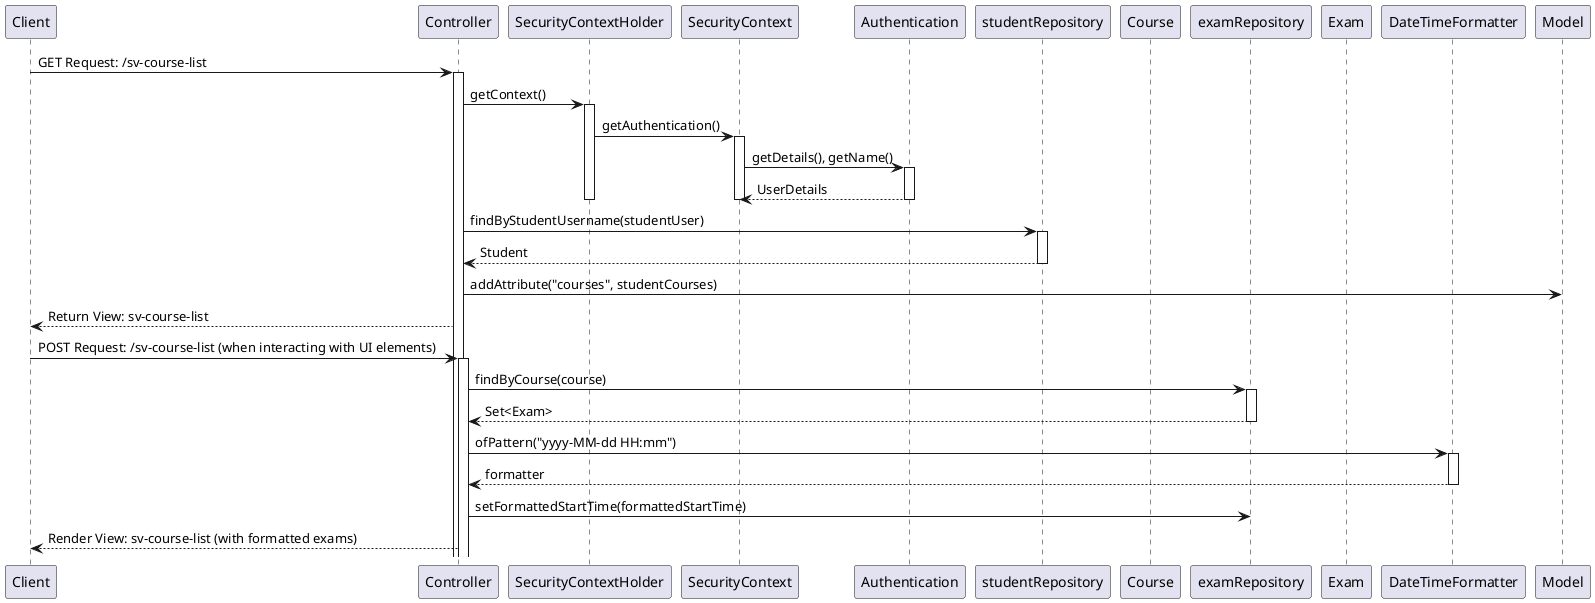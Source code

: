 @startuml
participant Client
participant Controller
participant SecurityContextHolder
participant SecurityContext
participant Authentication
participant studentRepository
participant Course
participant examRepository
participant Exam
participant DateTimeFormatter
participant Model

Client -> Controller: GET Request: /sv-course-list
activate Controller

Controller -> SecurityContextHolder: getContext()
activate SecurityContextHolder
SecurityContextHolder -> SecurityContext: getAuthentication()
activate SecurityContext
SecurityContext -> Authentication: getDetails(), getName()
activate Authentication
Authentication --> SecurityContext: UserDetails
deactivate Authentication
deactivate SecurityContext
deactivate SecurityContextHolder

Controller -> studentRepository: findByStudentUsername(studentUser)
activate studentRepository
studentRepository --> Controller: Student
deactivate studentRepository

Controller -> Model: addAttribute("courses", studentCourses)
Controller --> Client: Return View: sv-course-list

Client -> Controller: POST Request: /sv-course-list (when interacting with UI elements)
activate Controller

Controller -> examRepository: findByCourse(course)
activate examRepository
examRepository --> Controller: Set<Exam>
deactivate examRepository

Controller -> DateTimeFormatter: ofPattern("yyyy-MM-dd HH:mm")
activate DateTimeFormatter
DateTimeFormatter --> Controller: formatter
deactivate DateTimeFormatter

Controller -> examRepository: setFormattedStartTime(formattedStartTime)
deactivate examRepository

Controller --> Client: Render View: sv-course-list (with formatted exams)
@enduml
